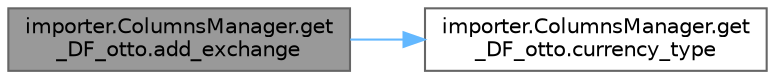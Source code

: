 digraph "importer.ColumnsManager.get_DF_otto.add_exchange"
{
 // LATEX_PDF_SIZE
  bgcolor="transparent";
  edge [fontname=Helvetica,fontsize=10,labelfontname=Helvetica,labelfontsize=10];
  node [fontname=Helvetica,fontsize=10,shape=box,height=0.2,width=0.4];
  rankdir="LR";
  Node1 [id="Node000001",label="importer.ColumnsManager.get\l_DF_otto.add_exchange",height=0.2,width=0.4,color="gray40", fillcolor="grey60", style="filled", fontcolor="black",tooltip=" "];
  Node1 -> Node2 [id="edge1_Node000001_Node000002",color="steelblue1",style="solid",tooltip=" "];
  Node2 [id="Node000002",label="importer.ColumnsManager.get\l_DF_otto.currency_type",height=0.2,width=0.4,color="grey40", fillcolor="white", style="filled",URL="$classimporter_1_1_columns_manager_1_1get___d_f__otto.html#a0511c1e6478357ce131e2892ee3352b9",tooltip=" "];
}
